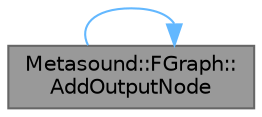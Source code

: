 digraph "Metasound::FGraph::AddOutputNode"
{
 // INTERACTIVE_SVG=YES
 // LATEX_PDF_SIZE
  bgcolor="transparent";
  edge [fontname=Helvetica,fontsize=10,labelfontname=Helvetica,labelfontsize=10];
  node [fontname=Helvetica,fontsize=10,shape=box,height=0.2,width=0.4];
  rankdir="LR";
  Node1 [id="Node000001",label="Metasound::FGraph::\lAddOutputNode",height=0.2,width=0.4,color="gray40", fillcolor="grey60", style="filled", fontcolor="black",tooltip="Add an output node to this graph."];
  Node1 -> Node1 [id="edge1_Node000001_Node000001",color="steelblue1",style="solid",tooltip=" "];
}
